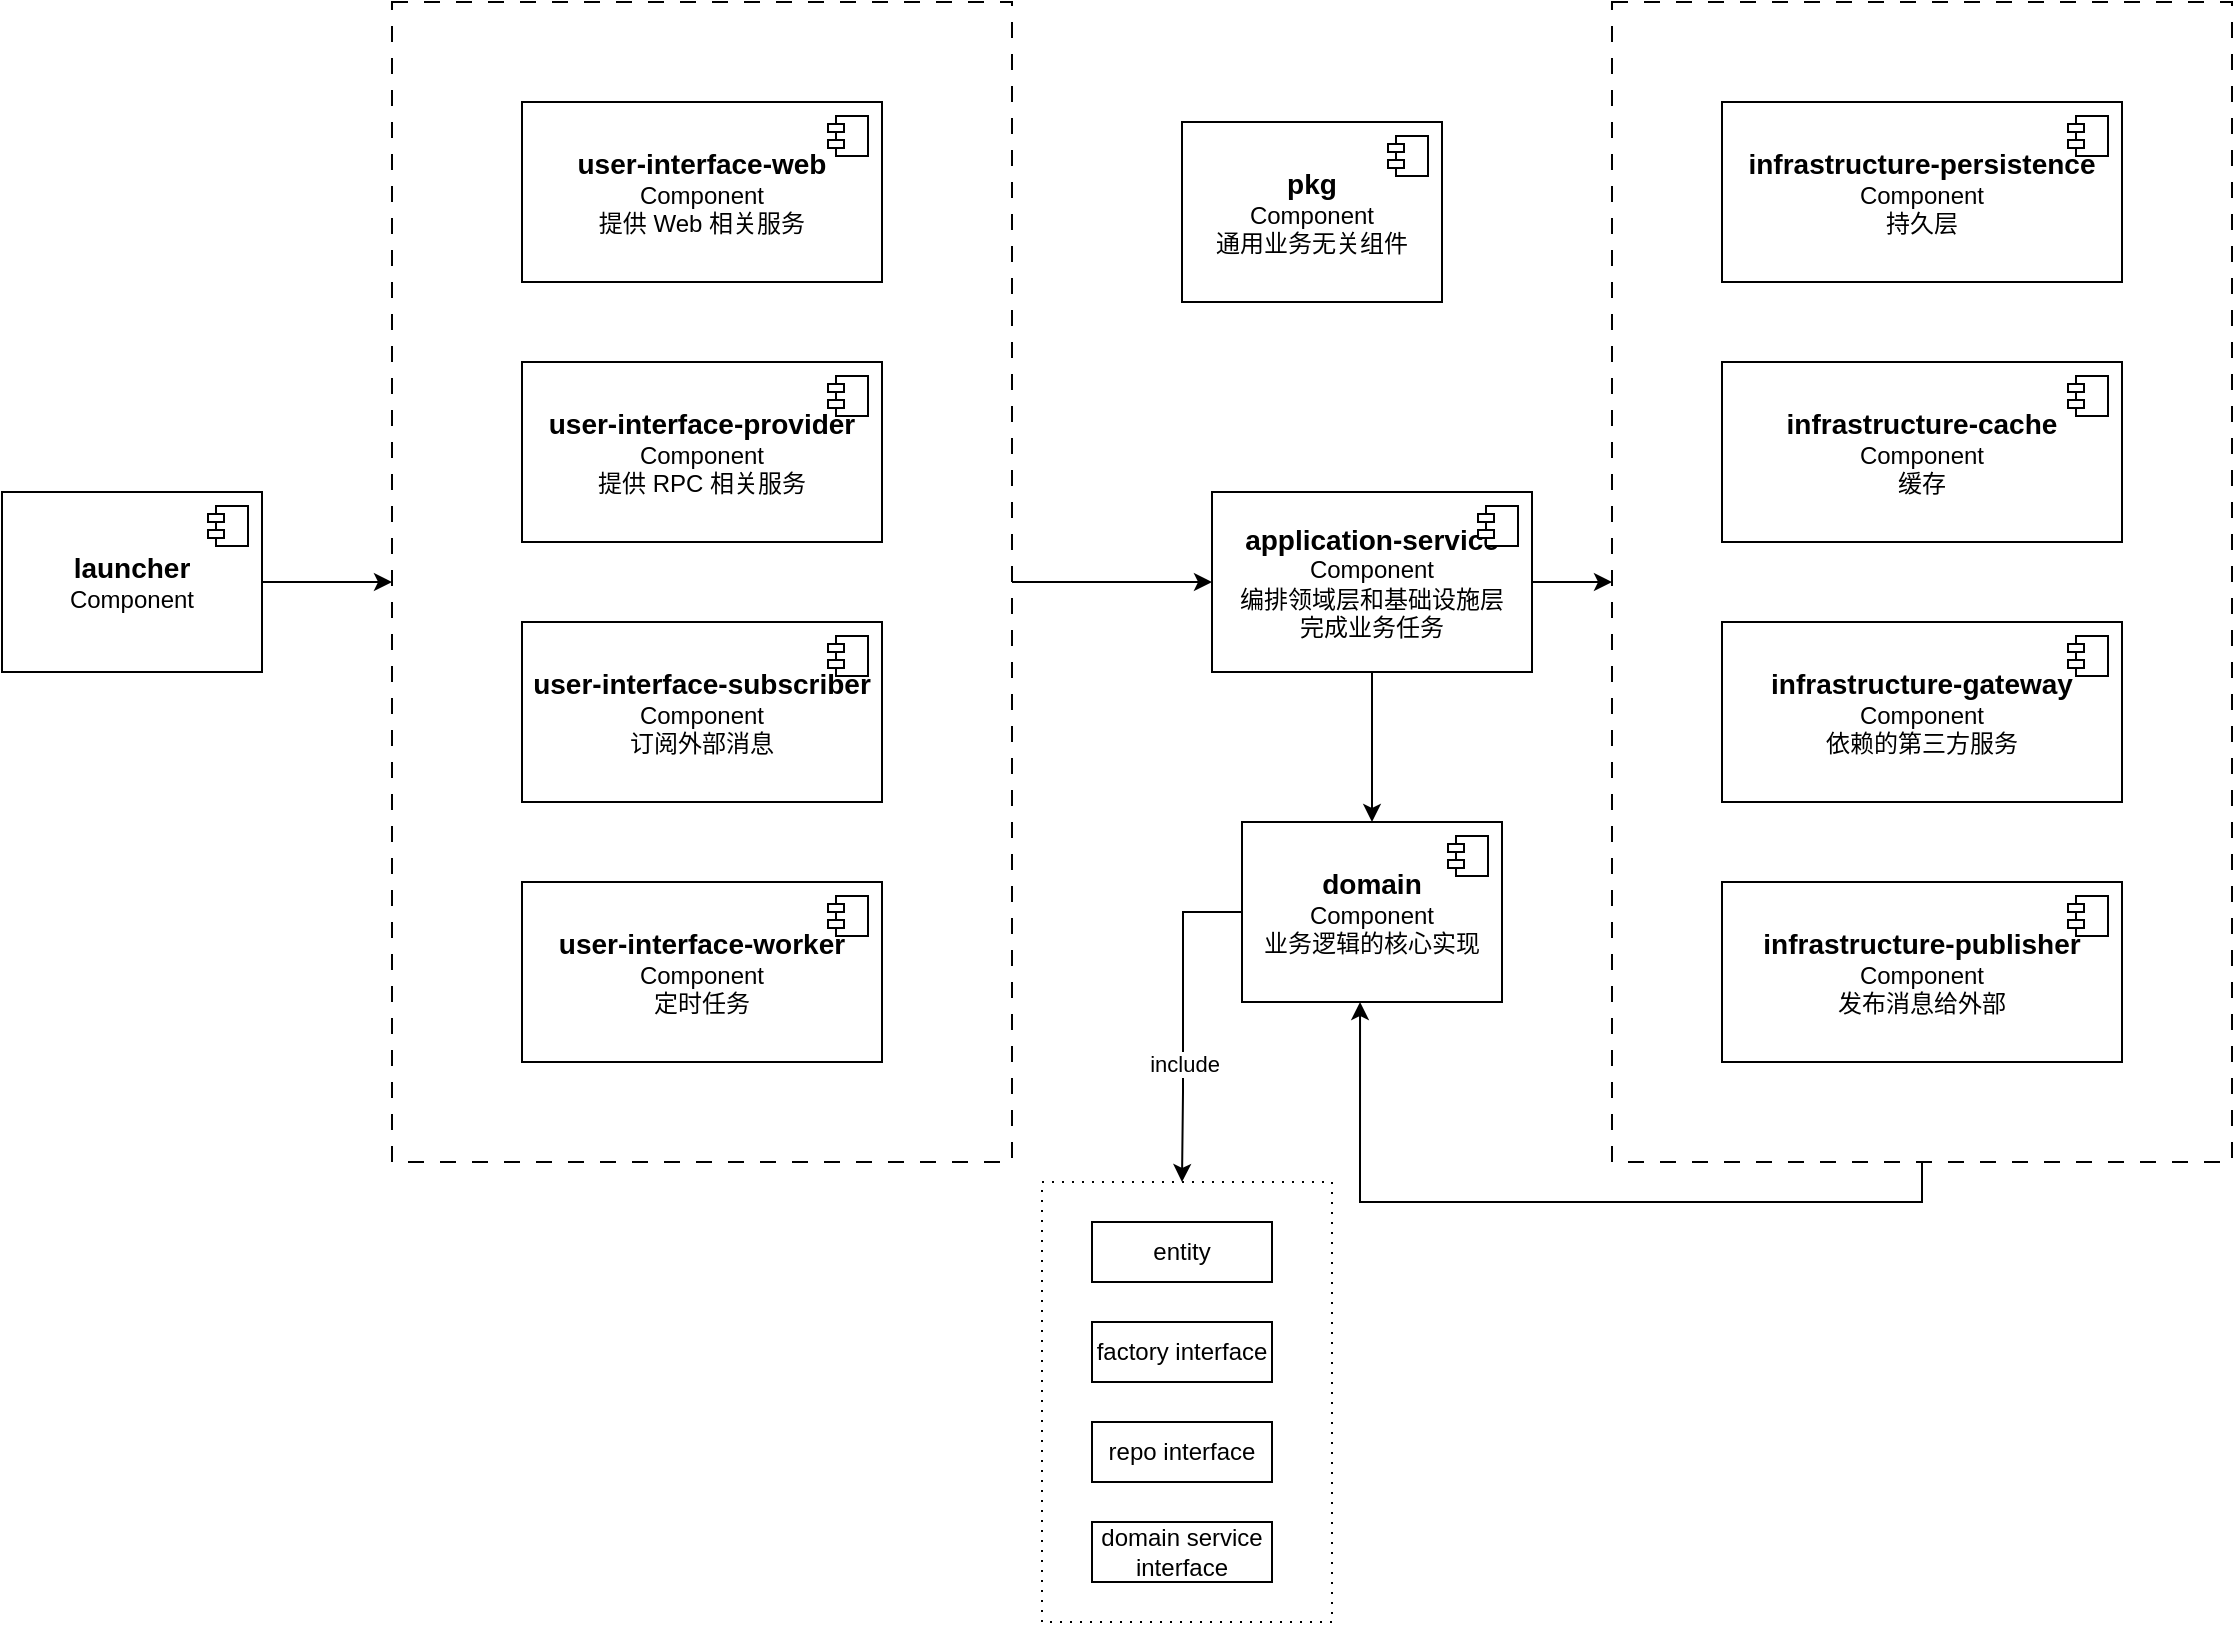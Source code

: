 <mxfile version="26.1.0">
  <diagram name="第 1 页" id="aY3-wSYd7FBDr0BQkGIM">
    <mxGraphModel dx="2474" dy="1121" grid="1" gridSize="10" guides="1" tooltips="1" connect="1" arrows="1" fold="1" page="0" pageScale="1" pageWidth="827" pageHeight="1169" math="0" shadow="0">
      <root>
        <mxCell id="0" />
        <mxCell id="1" parent="0" />
        <mxCell id="5pKJ-dRwUtHqWaumvsPP-36" value="" style="rounded=0;whiteSpace=wrap;html=1;fillColor=none;dashed=1;dashPattern=1 4;" vertex="1" parent="1">
          <mxGeometry x="200" y="810" width="145" height="220" as="geometry" />
        </mxCell>
        <mxCell id="5pKJ-dRwUtHqWaumvsPP-1" value="" style="rounded=0;whiteSpace=wrap;html=1;fillColor=none;dashed=1;dashPattern=8 8;" vertex="1" parent="1">
          <mxGeometry x="485" y="220" width="310" height="580" as="geometry" />
        </mxCell>
        <mxCell id="5pKJ-dRwUtHqWaumvsPP-2" value="" style="edgeStyle=orthogonalEdgeStyle;rounded=0;orthogonalLoop=1;jettySize=auto;html=1;" edge="1" parent="1" source="5pKJ-dRwUtHqWaumvsPP-3" target="5pKJ-dRwUtHqWaumvsPP-17">
          <mxGeometry relative="1" as="geometry" />
        </mxCell>
        <mxCell id="5pKJ-dRwUtHqWaumvsPP-3" value="" style="rounded=0;whiteSpace=wrap;html=1;fillColor=none;dashed=1;dashPattern=8 8;" vertex="1" parent="1">
          <mxGeometry x="-125" y="220" width="310" height="580" as="geometry" />
        </mxCell>
        <mxCell id="5pKJ-dRwUtHqWaumvsPP-4" value="" style="edgeStyle=orthogonalEdgeStyle;rounded=0;orthogonalLoop=1;jettySize=auto;html=1;" edge="1" parent="1" source="5pKJ-dRwUtHqWaumvsPP-5" target="5pKJ-dRwUtHqWaumvsPP-3">
          <mxGeometry relative="1" as="geometry" />
        </mxCell>
        <mxCell id="5pKJ-dRwUtHqWaumvsPP-5" value="&lt;div&gt;&lt;b&gt;&lt;font style=&quot;font-size: 14px;&quot;&gt;launcher&lt;/font&gt;&lt;/b&gt;&lt;/div&gt;Component" style="html=1;dropTarget=0;whiteSpace=wrap;" vertex="1" parent="1">
          <mxGeometry x="-320" y="465" width="130" height="90" as="geometry" />
        </mxCell>
        <mxCell id="5pKJ-dRwUtHqWaumvsPP-6" value="" style="shape=module;jettyWidth=8;jettyHeight=4;" vertex="1" parent="5pKJ-dRwUtHqWaumvsPP-5">
          <mxGeometry x="1" width="20" height="20" relative="1" as="geometry">
            <mxPoint x="-27" y="7" as="offset" />
          </mxGeometry>
        </mxCell>
        <mxCell id="5pKJ-dRwUtHqWaumvsPP-7" value="&lt;div&gt;&lt;b&gt;&lt;font style=&quot;font-size: 14px;&quot;&gt;user-interface-web&lt;/font&gt;&lt;/b&gt;&lt;/div&gt;Component&lt;div&gt;提供 Web 相关服务&lt;/div&gt;" style="html=1;dropTarget=0;whiteSpace=wrap;" vertex="1" parent="1">
          <mxGeometry x="-60" y="270" width="180" height="90" as="geometry" />
        </mxCell>
        <mxCell id="5pKJ-dRwUtHqWaumvsPP-8" value="" style="shape=module;jettyWidth=8;jettyHeight=4;" vertex="1" parent="5pKJ-dRwUtHqWaumvsPP-7">
          <mxGeometry x="1" width="20" height="20" relative="1" as="geometry">
            <mxPoint x="-27" y="7" as="offset" />
          </mxGeometry>
        </mxCell>
        <mxCell id="5pKJ-dRwUtHqWaumvsPP-9" value="&lt;div&gt;&lt;b&gt;&lt;font style=&quot;font-size: 14px;&quot;&gt;user-interface-provider&lt;/font&gt;&lt;/b&gt;&lt;/div&gt;Component&lt;div&gt;提供 RPC 相关服务&lt;/div&gt;" style="html=1;dropTarget=0;whiteSpace=wrap;" vertex="1" parent="1">
          <mxGeometry x="-60" y="400" width="180" height="90" as="geometry" />
        </mxCell>
        <mxCell id="5pKJ-dRwUtHqWaumvsPP-10" value="" style="shape=module;jettyWidth=8;jettyHeight=4;" vertex="1" parent="5pKJ-dRwUtHqWaumvsPP-9">
          <mxGeometry x="1" width="20" height="20" relative="1" as="geometry">
            <mxPoint x="-27" y="7" as="offset" />
          </mxGeometry>
        </mxCell>
        <mxCell id="5pKJ-dRwUtHqWaumvsPP-11" value="&lt;div&gt;&lt;b&gt;&lt;font style=&quot;font-size: 14px;&quot;&gt;user-interface-subscriber&lt;/font&gt;&lt;/b&gt;&lt;/div&gt;Component&lt;div&gt;订阅外部消息&lt;/div&gt;" style="html=1;dropTarget=0;whiteSpace=wrap;" vertex="1" parent="1">
          <mxGeometry x="-60" y="530" width="180" height="90" as="geometry" />
        </mxCell>
        <mxCell id="5pKJ-dRwUtHqWaumvsPP-12" value="" style="shape=module;jettyWidth=8;jettyHeight=4;" vertex="1" parent="5pKJ-dRwUtHqWaumvsPP-11">
          <mxGeometry x="1" width="20" height="20" relative="1" as="geometry">
            <mxPoint x="-27" y="7" as="offset" />
          </mxGeometry>
        </mxCell>
        <mxCell id="5pKJ-dRwUtHqWaumvsPP-13" value="&lt;div&gt;&lt;b&gt;&lt;font style=&quot;font-size: 14px;&quot;&gt;user-interface-worker&lt;/font&gt;&lt;/b&gt;&lt;/div&gt;Component&lt;div&gt;定时任务&lt;/div&gt;" style="html=1;dropTarget=0;whiteSpace=wrap;" vertex="1" parent="1">
          <mxGeometry x="-60" y="660" width="180" height="90" as="geometry" />
        </mxCell>
        <mxCell id="5pKJ-dRwUtHqWaumvsPP-14" value="" style="shape=module;jettyWidth=8;jettyHeight=4;" vertex="1" parent="5pKJ-dRwUtHqWaumvsPP-13">
          <mxGeometry x="1" width="20" height="20" relative="1" as="geometry">
            <mxPoint x="-27" y="7" as="offset" />
          </mxGeometry>
        </mxCell>
        <mxCell id="5pKJ-dRwUtHqWaumvsPP-15" value="" style="edgeStyle=orthogonalEdgeStyle;rounded=0;orthogonalLoop=1;jettySize=auto;html=1;" edge="1" parent="1" source="5pKJ-dRwUtHqWaumvsPP-17" target="5pKJ-dRwUtHqWaumvsPP-1">
          <mxGeometry relative="1" as="geometry" />
        </mxCell>
        <mxCell id="5pKJ-dRwUtHqWaumvsPP-16" style="edgeStyle=orthogonalEdgeStyle;rounded=0;orthogonalLoop=1;jettySize=auto;html=1;entryX=0.5;entryY=0;entryDx=0;entryDy=0;" edge="1" parent="1" source="5pKJ-dRwUtHqWaumvsPP-17" target="5pKJ-dRwUtHqWaumvsPP-19">
          <mxGeometry relative="1" as="geometry" />
        </mxCell>
        <mxCell id="5pKJ-dRwUtHqWaumvsPP-17" value="&lt;div&gt;&lt;span style=&quot;font-size: 14px;&quot;&gt;&lt;b&gt;application-service&lt;/b&gt;&lt;/span&gt;&lt;/div&gt;Component&lt;div&gt;编排领域层和基础设施层&lt;/div&gt;&lt;div&gt;完成业务任务&lt;/div&gt;" style="html=1;dropTarget=0;whiteSpace=wrap;" vertex="1" parent="1">
          <mxGeometry x="285" y="465" width="160" height="90" as="geometry" />
        </mxCell>
        <mxCell id="5pKJ-dRwUtHqWaumvsPP-18" value="" style="shape=module;jettyWidth=8;jettyHeight=4;" vertex="1" parent="5pKJ-dRwUtHqWaumvsPP-17">
          <mxGeometry x="1" width="20" height="20" relative="1" as="geometry">
            <mxPoint x="-27" y="7" as="offset" />
          </mxGeometry>
        </mxCell>
        <mxCell id="5pKJ-dRwUtHqWaumvsPP-37" style="edgeStyle=orthogonalEdgeStyle;rounded=0;orthogonalLoop=1;jettySize=auto;html=1;entryX=0.5;entryY=0;entryDx=0;entryDy=0;" edge="1" parent="1">
          <mxGeometry relative="1" as="geometry">
            <mxPoint x="312.5" y="675" as="sourcePoint" />
            <mxPoint x="270" y="810" as="targetPoint" />
            <Array as="points">
              <mxPoint x="270.5" y="675" />
              <mxPoint x="270.5" y="765" />
            </Array>
          </mxGeometry>
        </mxCell>
        <mxCell id="5pKJ-dRwUtHqWaumvsPP-38" value="include" style="edgeLabel;html=1;align=center;verticalAlign=middle;resizable=0;points=[];" vertex="1" connectable="0" parent="5pKJ-dRwUtHqWaumvsPP-37">
          <mxGeometry x="0.379" y="3" relative="1" as="geometry">
            <mxPoint x="-3" y="-5" as="offset" />
          </mxGeometry>
        </mxCell>
        <mxCell id="5pKJ-dRwUtHqWaumvsPP-19" value="&lt;div&gt;&lt;b&gt;&lt;font style=&quot;font-size: 14px;&quot;&gt;domain&lt;/font&gt;&lt;/b&gt;&lt;/div&gt;Component&lt;div&gt;业务逻辑的核心实现&lt;/div&gt;" style="html=1;dropTarget=0;whiteSpace=wrap;" vertex="1" parent="1">
          <mxGeometry x="300" y="630" width="130" height="90" as="geometry" />
        </mxCell>
        <mxCell id="5pKJ-dRwUtHqWaumvsPP-20" value="" style="shape=module;jettyWidth=8;jettyHeight=4;" vertex="1" parent="5pKJ-dRwUtHqWaumvsPP-19">
          <mxGeometry x="1" width="20" height="20" relative="1" as="geometry">
            <mxPoint x="-27" y="7" as="offset" />
          </mxGeometry>
        </mxCell>
        <mxCell id="5pKJ-dRwUtHqWaumvsPP-21" value="&lt;div&gt;&lt;span style=&quot;font-size: 14px;&quot;&gt;&lt;b&gt;infrastructure-persistence&lt;/b&gt;&lt;/span&gt;&lt;/div&gt;Component&lt;div&gt;持久层&lt;/div&gt;" style="html=1;dropTarget=0;whiteSpace=wrap;" vertex="1" parent="1">
          <mxGeometry x="540" y="270" width="200" height="90" as="geometry" />
        </mxCell>
        <mxCell id="5pKJ-dRwUtHqWaumvsPP-22" value="" style="shape=module;jettyWidth=8;jettyHeight=4;" vertex="1" parent="5pKJ-dRwUtHqWaumvsPP-21">
          <mxGeometry x="1" width="20" height="20" relative="1" as="geometry">
            <mxPoint x="-27" y="7" as="offset" />
          </mxGeometry>
        </mxCell>
        <mxCell id="5pKJ-dRwUtHqWaumvsPP-23" value="&lt;div&gt;&lt;span style=&quot;font-size: 14px;&quot;&gt;&lt;b&gt;infrastructure-gateway&lt;/b&gt;&lt;/span&gt;&lt;/div&gt;Component&lt;div&gt;依赖的第三方服务&lt;/div&gt;" style="html=1;dropTarget=0;whiteSpace=wrap;" vertex="1" parent="1">
          <mxGeometry x="540" y="530" width="200" height="90" as="geometry" />
        </mxCell>
        <mxCell id="5pKJ-dRwUtHqWaumvsPP-24" value="" style="shape=module;jettyWidth=8;jettyHeight=4;" vertex="1" parent="5pKJ-dRwUtHqWaumvsPP-23">
          <mxGeometry x="1" width="20" height="20" relative="1" as="geometry">
            <mxPoint x="-27" y="7" as="offset" />
          </mxGeometry>
        </mxCell>
        <mxCell id="5pKJ-dRwUtHqWaumvsPP-25" value="&lt;div&gt;&lt;span style=&quot;font-size: 14px;&quot;&gt;&lt;b&gt;infrastructure-cache&lt;/b&gt;&lt;/span&gt;&lt;/div&gt;Component&lt;div&gt;缓存&lt;/div&gt;" style="html=1;dropTarget=0;whiteSpace=wrap;" vertex="1" parent="1">
          <mxGeometry x="540" y="400" width="200" height="90" as="geometry" />
        </mxCell>
        <mxCell id="5pKJ-dRwUtHqWaumvsPP-26" value="" style="shape=module;jettyWidth=8;jettyHeight=4;" vertex="1" parent="5pKJ-dRwUtHqWaumvsPP-25">
          <mxGeometry x="1" width="20" height="20" relative="1" as="geometry">
            <mxPoint x="-27" y="7" as="offset" />
          </mxGeometry>
        </mxCell>
        <mxCell id="5pKJ-dRwUtHqWaumvsPP-27" value="&lt;div&gt;&lt;span style=&quot;font-size: 14px;&quot;&gt;&lt;b&gt;infrastructure-publisher&lt;/b&gt;&lt;/span&gt;&lt;/div&gt;Component&lt;div&gt;发布消息给外部&lt;/div&gt;" style="html=1;dropTarget=0;whiteSpace=wrap;" vertex="1" parent="1">
          <mxGeometry x="540" y="660" width="200" height="90" as="geometry" />
        </mxCell>
        <mxCell id="5pKJ-dRwUtHqWaumvsPP-28" value="" style="shape=module;jettyWidth=8;jettyHeight=4;" vertex="1" parent="5pKJ-dRwUtHqWaumvsPP-27">
          <mxGeometry x="1" width="20" height="20" relative="1" as="geometry">
            <mxPoint x="-27" y="7" as="offset" />
          </mxGeometry>
        </mxCell>
        <mxCell id="5pKJ-dRwUtHqWaumvsPP-29" style="edgeStyle=orthogonalEdgeStyle;rounded=0;orthogonalLoop=1;jettySize=auto;html=1;entryX=0.454;entryY=1;entryDx=0;entryDy=0;entryPerimeter=0;" edge="1" parent="1" source="5pKJ-dRwUtHqWaumvsPP-1" target="5pKJ-dRwUtHqWaumvsPP-19">
          <mxGeometry relative="1" as="geometry">
            <Array as="points">
              <mxPoint x="640" y="820" />
              <mxPoint x="359" y="820" />
            </Array>
          </mxGeometry>
        </mxCell>
        <mxCell id="5pKJ-dRwUtHqWaumvsPP-30" value="&lt;div&gt;&lt;span style=&quot;font-size: 14px;&quot;&gt;&lt;b&gt;pkg&lt;/b&gt;&lt;/span&gt;&lt;/div&gt;Component&lt;div&gt;通用业务无关组件&lt;/div&gt;" style="html=1;dropTarget=0;whiteSpace=wrap;" vertex="1" parent="1">
          <mxGeometry x="270" y="280" width="130" height="90" as="geometry" />
        </mxCell>
        <mxCell id="5pKJ-dRwUtHqWaumvsPP-31" value="" style="shape=module;jettyWidth=8;jettyHeight=4;" vertex="1" parent="5pKJ-dRwUtHqWaumvsPP-30">
          <mxGeometry x="1" width="20" height="20" relative="1" as="geometry">
            <mxPoint x="-27" y="7" as="offset" />
          </mxGeometry>
        </mxCell>
        <mxCell id="5pKJ-dRwUtHqWaumvsPP-32" value="entity" style="rounded=0;whiteSpace=wrap;html=1;" vertex="1" parent="1">
          <mxGeometry x="225" y="830" width="90" height="30" as="geometry" />
        </mxCell>
        <mxCell id="5pKJ-dRwUtHqWaumvsPP-33" value="factory interface" style="rounded=0;whiteSpace=wrap;html=1;" vertex="1" parent="1">
          <mxGeometry x="225" y="880" width="90" height="30" as="geometry" />
        </mxCell>
        <mxCell id="5pKJ-dRwUtHqWaumvsPP-34" value="repo interface" style="rounded=0;whiteSpace=wrap;html=1;" vertex="1" parent="1">
          <mxGeometry x="225" y="930" width="90" height="30" as="geometry" />
        </mxCell>
        <mxCell id="5pKJ-dRwUtHqWaumvsPP-35" value="domain service&lt;div&gt;interface&lt;/div&gt;" style="rounded=0;whiteSpace=wrap;html=1;" vertex="1" parent="1">
          <mxGeometry x="225" y="980" width="90" height="30" as="geometry" />
        </mxCell>
      </root>
    </mxGraphModel>
  </diagram>
</mxfile>
